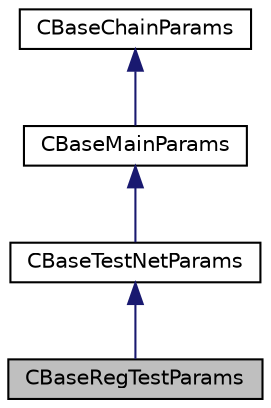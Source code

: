 digraph "CBaseRegTestParams"
{
  edge [fontname="Helvetica",fontsize="10",labelfontname="Helvetica",labelfontsize="10"];
  node [fontname="Helvetica",fontsize="10",shape=record];
  Node0 [label="CBaseRegTestParams",height=0.2,width=0.4,color="black", fillcolor="grey75", style="filled", fontcolor="black"];
  Node1 -> Node0 [dir="back",color="midnightblue",fontsize="10",style="solid",fontname="Helvetica"];
  Node1 [label="CBaseTestNetParams",height=0.2,width=0.4,color="black", fillcolor="white", style="filled",URL="$class_c_base_test_net_params.html",tooltip="Testnet (v3) "];
  Node2 -> Node1 [dir="back",color="midnightblue",fontsize="10",style="solid",fontname="Helvetica"];
  Node2 [label="CBaseMainParams",height=0.2,width=0.4,color="black", fillcolor="white", style="filled",URL="$class_c_base_main_params.html",tooltip="Main network. "];
  Node3 -> Node2 [dir="back",color="midnightblue",fontsize="10",style="solid",fontname="Helvetica"];
  Node3 [label="CBaseChainParams",height=0.2,width=0.4,color="black", fillcolor="white", style="filled",URL="$class_c_base_chain_params.html",tooltip="CBaseChainParams defines the base parameters (shared between divi-cli and divid) of a given instance ..."];
}
